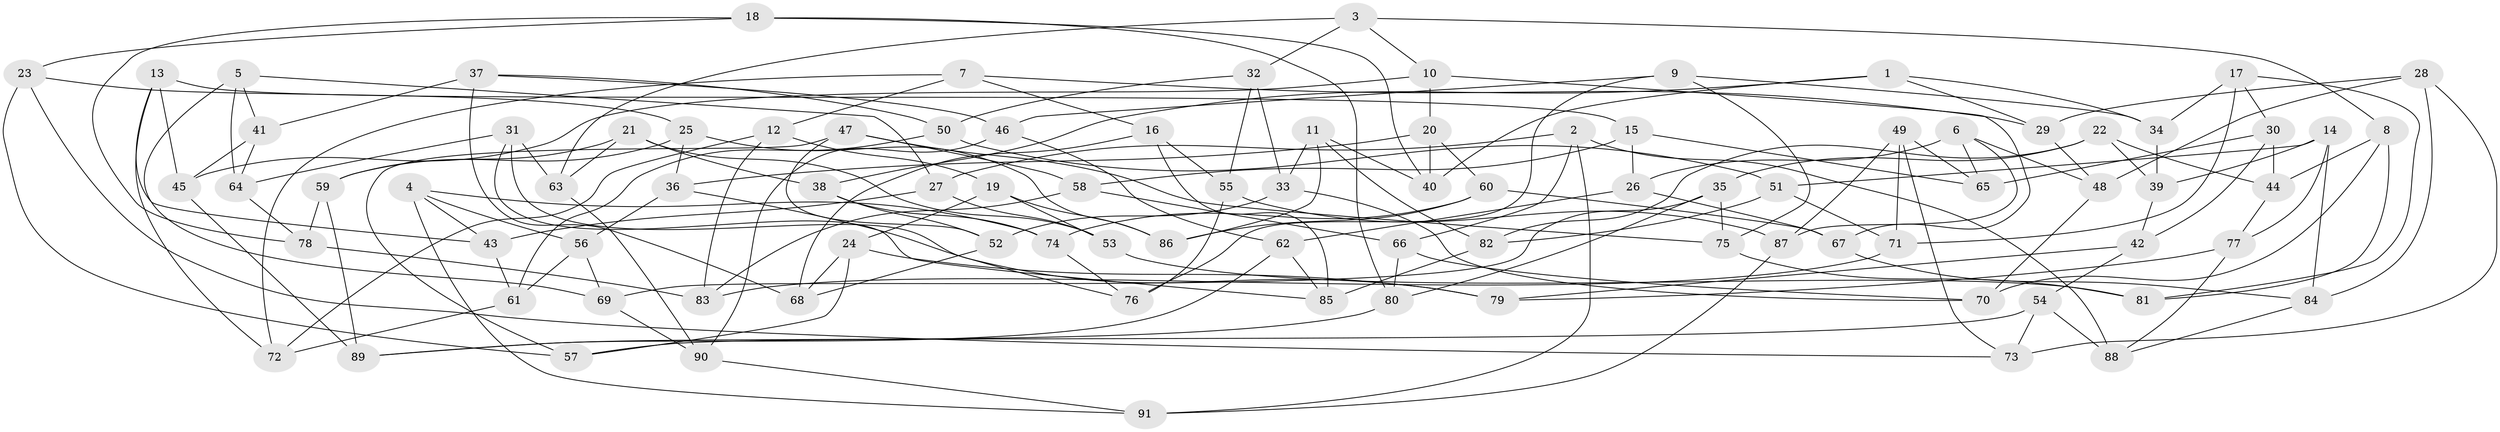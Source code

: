 // coarse degree distribution, {6: 0.5, 4: 0.43103448275862066, 5: 0.06896551724137931}
// Generated by graph-tools (version 1.1) at 2025/24/03/03/25 07:24:27]
// undirected, 91 vertices, 182 edges
graph export_dot {
graph [start="1"]
  node [color=gray90,style=filled];
  1;
  2;
  3;
  4;
  5;
  6;
  7;
  8;
  9;
  10;
  11;
  12;
  13;
  14;
  15;
  16;
  17;
  18;
  19;
  20;
  21;
  22;
  23;
  24;
  25;
  26;
  27;
  28;
  29;
  30;
  31;
  32;
  33;
  34;
  35;
  36;
  37;
  38;
  39;
  40;
  41;
  42;
  43;
  44;
  45;
  46;
  47;
  48;
  49;
  50;
  51;
  52;
  53;
  54;
  55;
  56;
  57;
  58;
  59;
  60;
  61;
  62;
  63;
  64;
  65;
  66;
  67;
  68;
  69;
  70;
  71;
  72;
  73;
  74;
  75;
  76;
  77;
  78;
  79;
  80;
  81;
  82;
  83;
  84;
  85;
  86;
  87;
  88;
  89;
  90;
  91;
  1 -- 29;
  1 -- 40;
  1 -- 38;
  1 -- 34;
  2 -- 66;
  2 -- 88;
  2 -- 91;
  2 -- 27;
  3 -- 10;
  3 -- 63;
  3 -- 32;
  3 -- 8;
  4 -- 56;
  4 -- 43;
  4 -- 91;
  4 -- 74;
  5 -- 69;
  5 -- 64;
  5 -- 41;
  5 -- 27;
  6 -- 48;
  6 -- 26;
  6 -- 65;
  6 -- 87;
  7 -- 12;
  7 -- 16;
  7 -- 29;
  7 -- 72;
  8 -- 44;
  8 -- 70;
  8 -- 81;
  9 -- 75;
  9 -- 46;
  9 -- 76;
  9 -- 34;
  10 -- 20;
  10 -- 67;
  10 -- 45;
  11 -- 33;
  11 -- 40;
  11 -- 82;
  11 -- 86;
  12 -- 83;
  12 -- 19;
  12 -- 72;
  13 -- 15;
  13 -- 72;
  13 -- 43;
  13 -- 45;
  14 -- 84;
  14 -- 51;
  14 -- 39;
  14 -- 77;
  15 -- 58;
  15 -- 26;
  15 -- 65;
  16 -- 55;
  16 -- 68;
  16 -- 85;
  17 -- 30;
  17 -- 71;
  17 -- 34;
  17 -- 81;
  18 -- 80;
  18 -- 23;
  18 -- 78;
  18 -- 40;
  19 -- 24;
  19 -- 53;
  19 -- 86;
  20 -- 60;
  20 -- 36;
  20 -- 40;
  21 -- 38;
  21 -- 59;
  21 -- 53;
  21 -- 63;
  22 -- 82;
  22 -- 35;
  22 -- 44;
  22 -- 39;
  23 -- 73;
  23 -- 57;
  23 -- 25;
  24 -- 68;
  24 -- 57;
  24 -- 79;
  25 -- 59;
  25 -- 86;
  25 -- 36;
  26 -- 67;
  26 -- 62;
  27 -- 53;
  27 -- 43;
  28 -- 29;
  28 -- 73;
  28 -- 48;
  28 -- 84;
  29 -- 48;
  30 -- 42;
  30 -- 44;
  30 -- 65;
  31 -- 85;
  31 -- 63;
  31 -- 64;
  31 -- 79;
  32 -- 50;
  32 -- 55;
  32 -- 33;
  33 -- 52;
  33 -- 70;
  34 -- 39;
  35 -- 69;
  35 -- 80;
  35 -- 75;
  36 -- 76;
  36 -- 56;
  37 -- 46;
  37 -- 41;
  37 -- 68;
  37 -- 50;
  38 -- 74;
  38 -- 52;
  39 -- 42;
  41 -- 64;
  41 -- 45;
  42 -- 54;
  42 -- 79;
  43 -- 61;
  44 -- 77;
  45 -- 89;
  46 -- 62;
  46 -- 90;
  47 -- 57;
  47 -- 75;
  47 -- 52;
  47 -- 58;
  48 -- 70;
  49 -- 73;
  49 -- 71;
  49 -- 65;
  49 -- 87;
  50 -- 51;
  50 -- 61;
  51 -- 82;
  51 -- 71;
  52 -- 68;
  53 -- 81;
  54 -- 57;
  54 -- 88;
  54 -- 73;
  55 -- 87;
  55 -- 76;
  56 -- 69;
  56 -- 61;
  58 -- 66;
  58 -- 83;
  59 -- 78;
  59 -- 89;
  60 -- 86;
  60 -- 67;
  60 -- 74;
  61 -- 72;
  62 -- 89;
  62 -- 85;
  63 -- 90;
  64 -- 78;
  66 -- 70;
  66 -- 80;
  67 -- 84;
  69 -- 90;
  71 -- 83;
  74 -- 76;
  75 -- 81;
  77 -- 88;
  77 -- 79;
  78 -- 83;
  80 -- 89;
  82 -- 85;
  84 -- 88;
  87 -- 91;
  90 -- 91;
}

